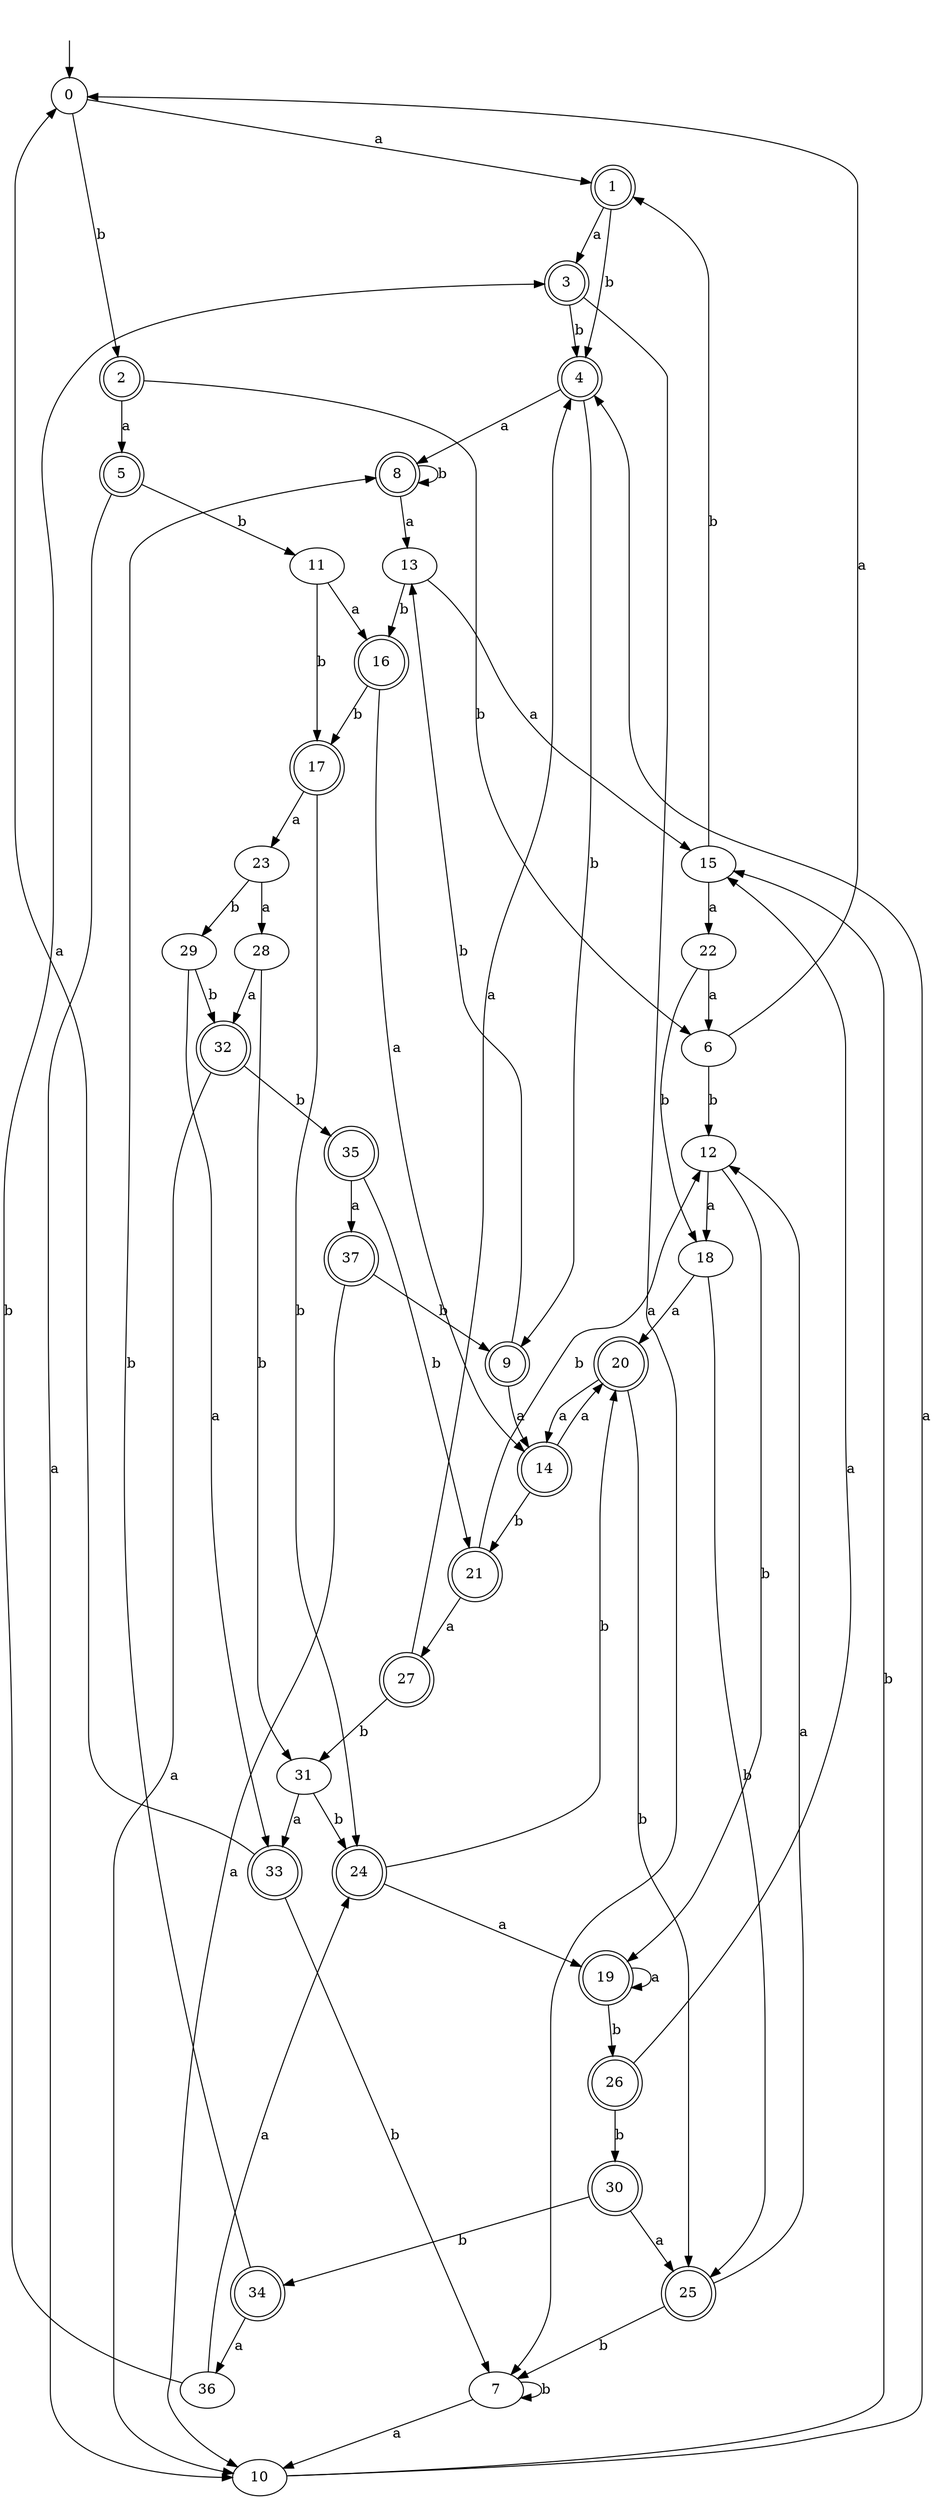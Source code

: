 digraph RandomDFA {
  __start0 [label="", shape=none];
  __start0 -> 0 [label=""];
  0 [shape=circle]
  0 -> 1 [label="a"]
  0 -> 2 [label="b"]
  1 [shape=doublecircle]
  1 -> 3 [label="a"]
  1 -> 4 [label="b"]
  2 [shape=doublecircle]
  2 -> 5 [label="a"]
  2 -> 6 [label="b"]
  3 [shape=doublecircle]
  3 -> 7 [label="a"]
  3 -> 4 [label="b"]
  4 [shape=doublecircle]
  4 -> 8 [label="a"]
  4 -> 9 [label="b"]
  5 [shape=doublecircle]
  5 -> 10 [label="a"]
  5 -> 11 [label="b"]
  6
  6 -> 0 [label="a"]
  6 -> 12 [label="b"]
  7
  7 -> 10 [label="a"]
  7 -> 7 [label="b"]
  8 [shape=doublecircle]
  8 -> 13 [label="a"]
  8 -> 8 [label="b"]
  9 [shape=doublecircle]
  9 -> 14 [label="a"]
  9 -> 13 [label="b"]
  10
  10 -> 4 [label="a"]
  10 -> 15 [label="b"]
  11
  11 -> 16 [label="a"]
  11 -> 17 [label="b"]
  12
  12 -> 18 [label="a"]
  12 -> 19 [label="b"]
  13
  13 -> 15 [label="a"]
  13 -> 16 [label="b"]
  14 [shape=doublecircle]
  14 -> 20 [label="a"]
  14 -> 21 [label="b"]
  15
  15 -> 22 [label="a"]
  15 -> 1 [label="b"]
  16 [shape=doublecircle]
  16 -> 14 [label="a"]
  16 -> 17 [label="b"]
  17 [shape=doublecircle]
  17 -> 23 [label="a"]
  17 -> 24 [label="b"]
  18
  18 -> 20 [label="a"]
  18 -> 25 [label="b"]
  19 [shape=doublecircle]
  19 -> 19 [label="a"]
  19 -> 26 [label="b"]
  20 [shape=doublecircle]
  20 -> 14 [label="a"]
  20 -> 25 [label="b"]
  21 [shape=doublecircle]
  21 -> 27 [label="a"]
  21 -> 12 [label="b"]
  22
  22 -> 6 [label="a"]
  22 -> 18 [label="b"]
  23
  23 -> 28 [label="a"]
  23 -> 29 [label="b"]
  24 [shape=doublecircle]
  24 -> 19 [label="a"]
  24 -> 20 [label="b"]
  25 [shape=doublecircle]
  25 -> 12 [label="a"]
  25 -> 7 [label="b"]
  26 [shape=doublecircle]
  26 -> 15 [label="a"]
  26 -> 30 [label="b"]
  27 [shape=doublecircle]
  27 -> 4 [label="a"]
  27 -> 31 [label="b"]
  28
  28 -> 32 [label="a"]
  28 -> 31 [label="b"]
  29
  29 -> 33 [label="a"]
  29 -> 32 [label="b"]
  30 [shape=doublecircle]
  30 -> 25 [label="a"]
  30 -> 34 [label="b"]
  31
  31 -> 33 [label="a"]
  31 -> 24 [label="b"]
  32 [shape=doublecircle]
  32 -> 10 [label="a"]
  32 -> 35 [label="b"]
  33 [shape=doublecircle]
  33 -> 0 [label="a"]
  33 -> 7 [label="b"]
  34 [shape=doublecircle]
  34 -> 36 [label="a"]
  34 -> 8 [label="b"]
  35 [shape=doublecircle]
  35 -> 37 [label="a"]
  35 -> 21 [label="b"]
  36
  36 -> 24 [label="a"]
  36 -> 3 [label="b"]
  37 [shape=doublecircle]
  37 -> 10 [label="a"]
  37 -> 9 [label="b"]
}
